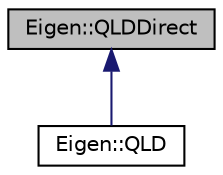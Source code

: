 digraph "Eigen::QLDDirect"
{
 // LATEX_PDF_SIZE
  edge [fontname="Helvetica",fontsize="10",labelfontname="Helvetica",labelfontsize="10"];
  node [fontname="Helvetica",fontsize="10",shape=record];
  Node1 [label="Eigen::QLDDirect",height=0.2,width=0.4,color="black", fillcolor="grey75", style="filled", fontcolor="black",tooltip="A lightweight wrapper of the ql algorithm by Professor Schittkowski. It handles the workspace memory ..."];
  Node1 -> Node2 [dir="back",color="midnightblue",fontsize="10",style="solid",fontname="Helvetica"];
  Node2 [label="Eigen::QLD",height=0.2,width=0.4,color="black", fillcolor="white", style="filled",URL="$classEigen_1_1QLD.html",tooltip="A wrapper of the ql algorithm by Professor Schittkowski, with some convention changes on the way the ..."];
}
